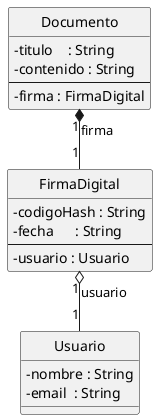 @startuml
hide circle
skinparam linetype ortho
skinparam classAttributeIconSize 0

class Documento {
  - titulo    : String
  - contenido : String
  --
  - firma : FirmaDigital
}

class FirmaDigital {
  - codigoHash : String
  - fecha      : String
  --
  - usuario : Usuario
}

class Usuario {
  - nombre : String
  - email  : String
}

' Composición 1:1 (Documento → FirmaDigital)
Documento "1" *-- "1" FirmaDigital : firma

' Agregación 1:1 (FirmaDigital → Usuario)
FirmaDigital "1" o-- "1" Usuario : usuario
@enduml

